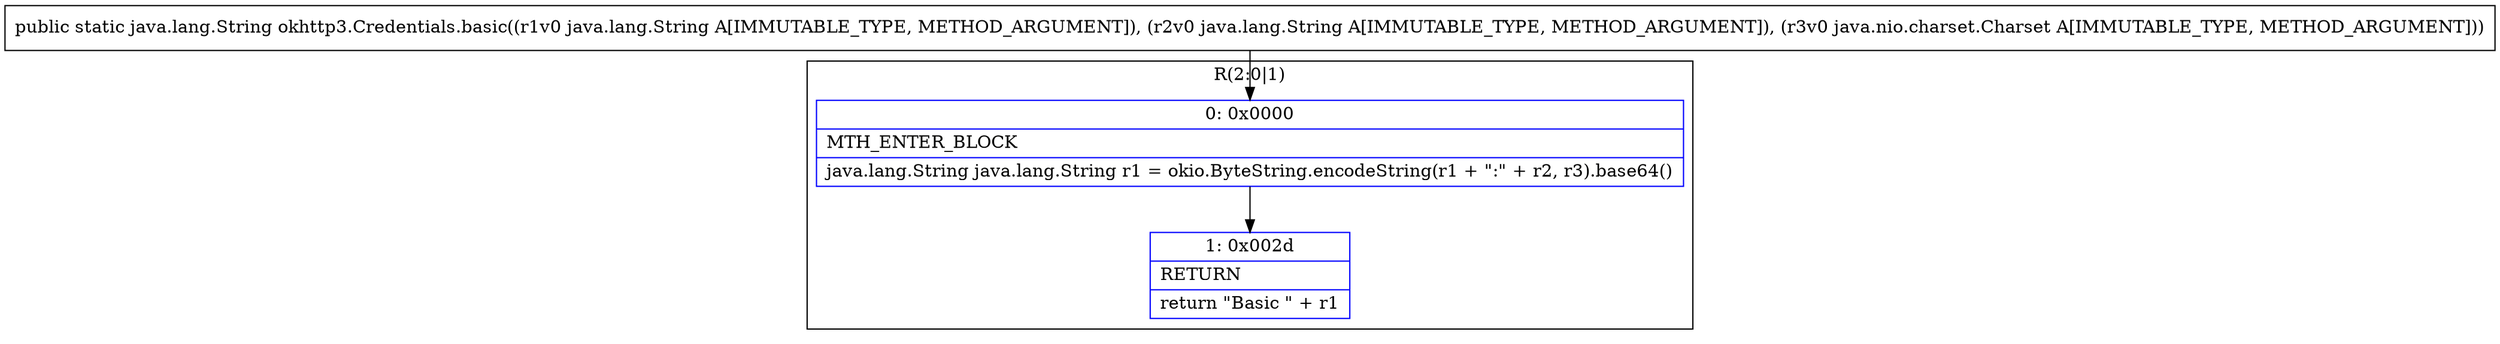 digraph "CFG forokhttp3.Credentials.basic(Ljava\/lang\/String;Ljava\/lang\/String;Ljava\/nio\/charset\/Charset;)Ljava\/lang\/String;" {
subgraph cluster_Region_449145743 {
label = "R(2:0|1)";
node [shape=record,color=blue];
Node_0 [shape=record,label="{0\:\ 0x0000|MTH_ENTER_BLOCK\l|java.lang.String java.lang.String r1 = okio.ByteString.encodeString(r1 + \":\" + r2, r3).base64()\l}"];
Node_1 [shape=record,label="{1\:\ 0x002d|RETURN\l|return \"Basic \" + r1\l}"];
}
MethodNode[shape=record,label="{public static java.lang.String okhttp3.Credentials.basic((r1v0 java.lang.String A[IMMUTABLE_TYPE, METHOD_ARGUMENT]), (r2v0 java.lang.String A[IMMUTABLE_TYPE, METHOD_ARGUMENT]), (r3v0 java.nio.charset.Charset A[IMMUTABLE_TYPE, METHOD_ARGUMENT])) }"];
MethodNode -> Node_0;
Node_0 -> Node_1;
}

